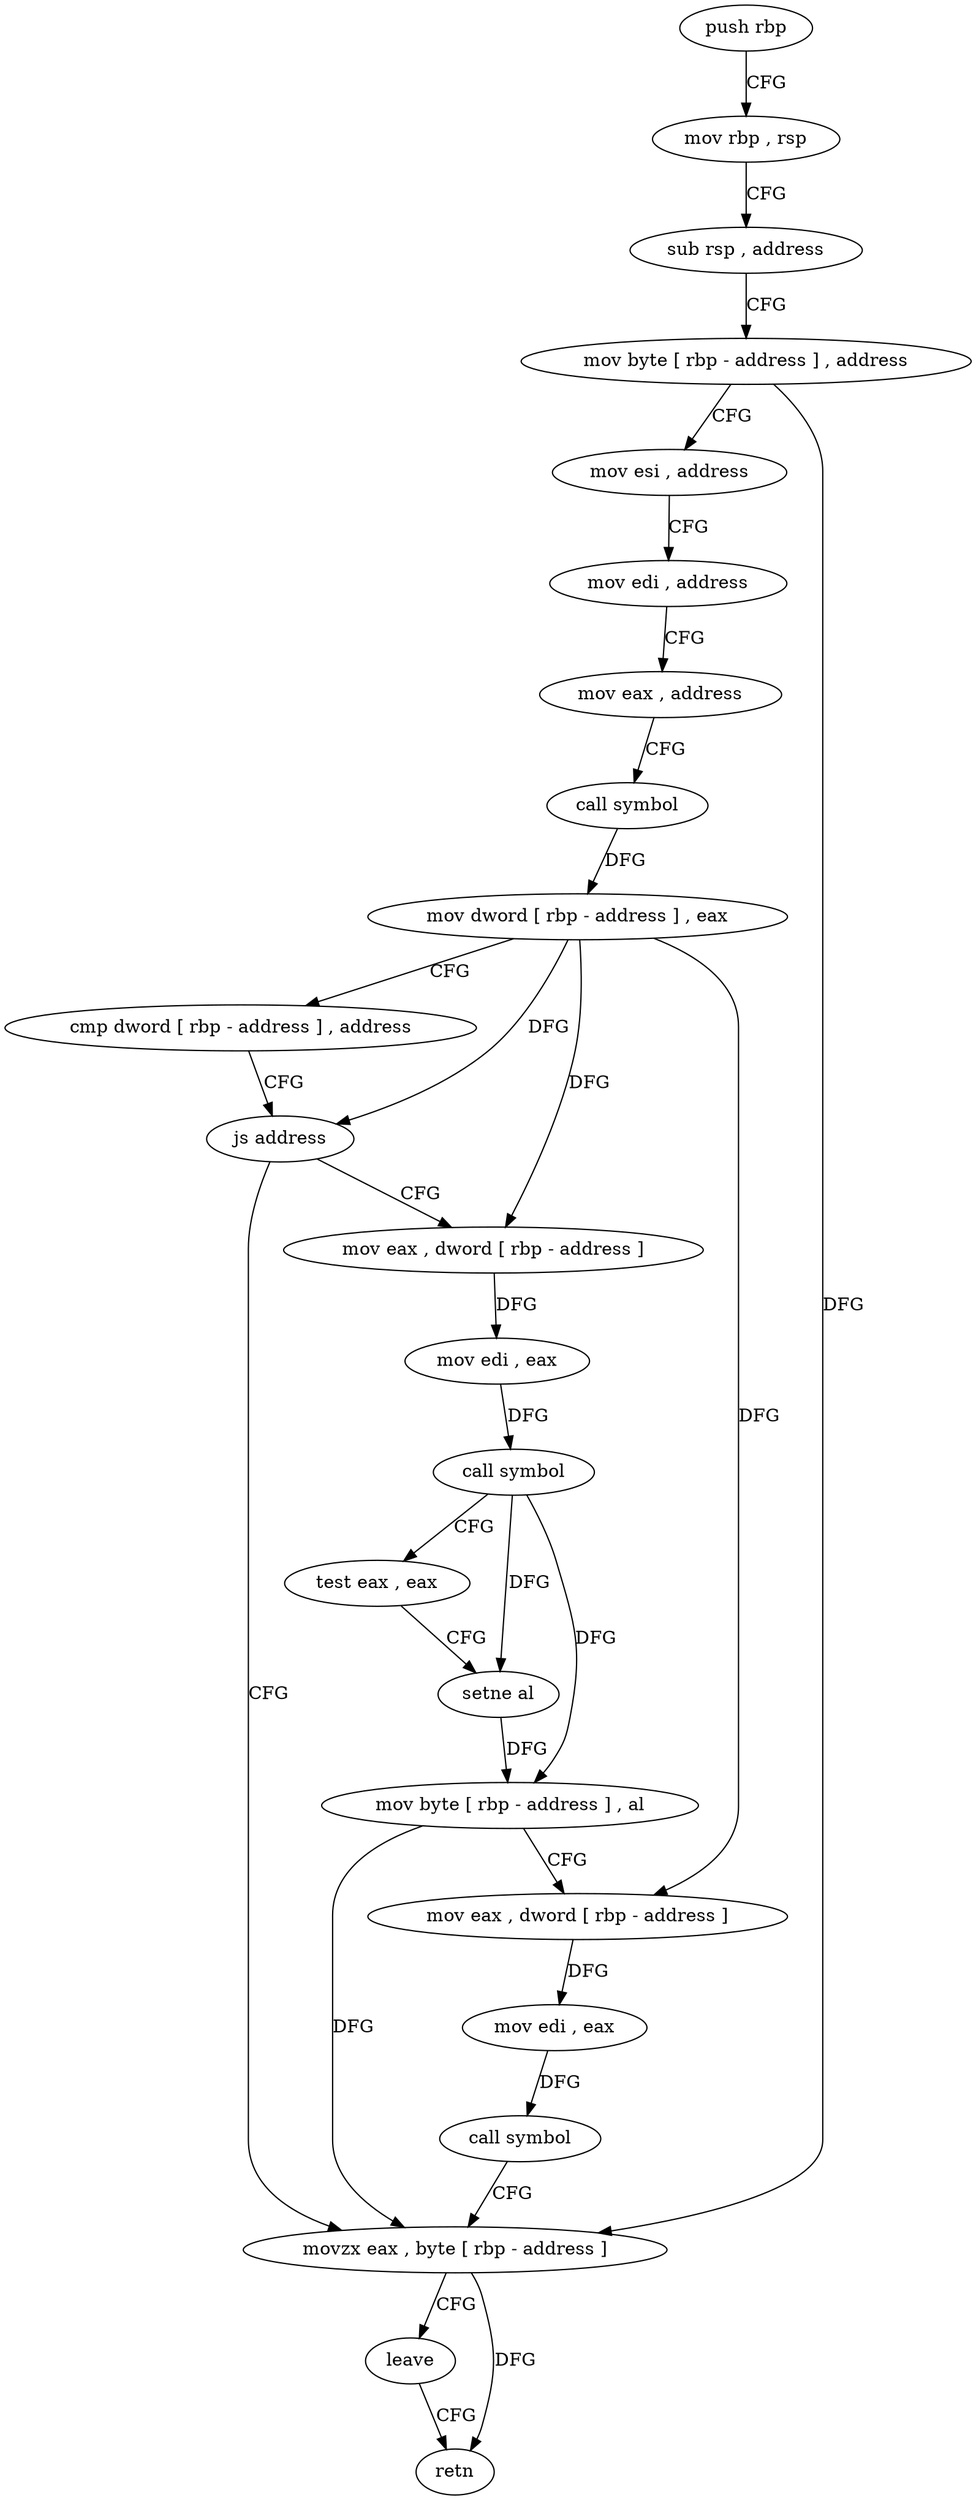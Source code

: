 digraph "func" {
"4281314" [label = "push rbp" ]
"4281315" [label = "mov rbp , rsp" ]
"4281318" [label = "sub rsp , address" ]
"4281322" [label = "mov byte [ rbp - address ] , address" ]
"4281326" [label = "mov esi , address" ]
"4281331" [label = "mov edi , address" ]
"4281336" [label = "mov eax , address" ]
"4281341" [label = "call symbol" ]
"4281346" [label = "mov dword [ rbp - address ] , eax" ]
"4281349" [label = "cmp dword [ rbp - address ] , address" ]
"4281353" [label = "js address" ]
"4281383" [label = "movzx eax , byte [ rbp - address ]" ]
"4281355" [label = "mov eax , dword [ rbp - address ]" ]
"4281387" [label = "leave" ]
"4281388" [label = "retn" ]
"4281358" [label = "mov edi , eax" ]
"4281360" [label = "call symbol" ]
"4281365" [label = "test eax , eax" ]
"4281367" [label = "setne al" ]
"4281370" [label = "mov byte [ rbp - address ] , al" ]
"4281373" [label = "mov eax , dword [ rbp - address ]" ]
"4281376" [label = "mov edi , eax" ]
"4281378" [label = "call symbol" ]
"4281314" -> "4281315" [ label = "CFG" ]
"4281315" -> "4281318" [ label = "CFG" ]
"4281318" -> "4281322" [ label = "CFG" ]
"4281322" -> "4281326" [ label = "CFG" ]
"4281322" -> "4281383" [ label = "DFG" ]
"4281326" -> "4281331" [ label = "CFG" ]
"4281331" -> "4281336" [ label = "CFG" ]
"4281336" -> "4281341" [ label = "CFG" ]
"4281341" -> "4281346" [ label = "DFG" ]
"4281346" -> "4281349" [ label = "CFG" ]
"4281346" -> "4281353" [ label = "DFG" ]
"4281346" -> "4281355" [ label = "DFG" ]
"4281346" -> "4281373" [ label = "DFG" ]
"4281349" -> "4281353" [ label = "CFG" ]
"4281353" -> "4281383" [ label = "CFG" ]
"4281353" -> "4281355" [ label = "CFG" ]
"4281383" -> "4281387" [ label = "CFG" ]
"4281383" -> "4281388" [ label = "DFG" ]
"4281355" -> "4281358" [ label = "DFG" ]
"4281387" -> "4281388" [ label = "CFG" ]
"4281358" -> "4281360" [ label = "DFG" ]
"4281360" -> "4281365" [ label = "CFG" ]
"4281360" -> "4281367" [ label = "DFG" ]
"4281360" -> "4281370" [ label = "DFG" ]
"4281365" -> "4281367" [ label = "CFG" ]
"4281367" -> "4281370" [ label = "DFG" ]
"4281370" -> "4281373" [ label = "CFG" ]
"4281370" -> "4281383" [ label = "DFG" ]
"4281373" -> "4281376" [ label = "DFG" ]
"4281376" -> "4281378" [ label = "DFG" ]
"4281378" -> "4281383" [ label = "CFG" ]
}

